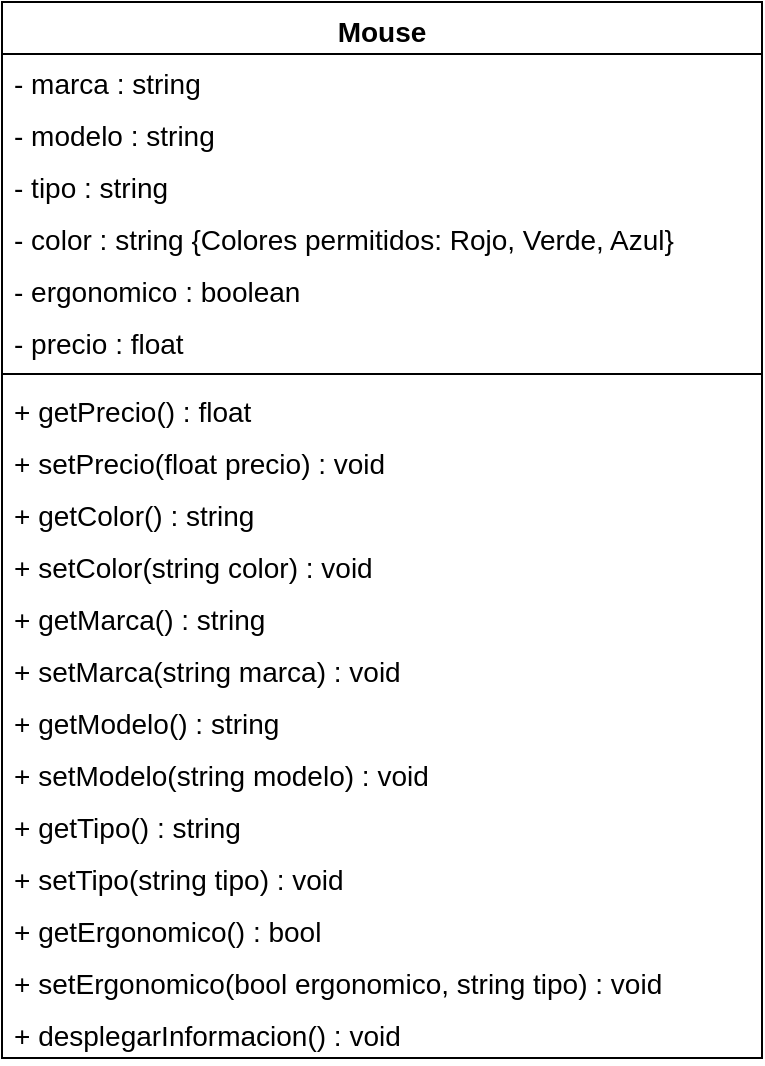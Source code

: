 <mxfile version="20.5.1" type="github">
  <diagram id="3I0p2mTRq_sJxFSzwgRq" name="Page-1">
    <mxGraphModel dx="868" dy="520" grid="1" gridSize="10" guides="1" tooltips="1" connect="1" arrows="1" fold="1" page="1" pageScale="1" pageWidth="827" pageHeight="1169" math="0" shadow="0">
      <root>
        <mxCell id="0" />
        <mxCell id="1" parent="0" />
        <mxCell id="d2mRjUpL5fEEVMCh5pt4-31" value="Mouse" style="swimlane;fontStyle=1;align=center;verticalAlign=top;childLayout=stackLayout;horizontal=1;startSize=26;horizontalStack=0;resizeParent=1;resizeParentMax=0;resizeLast=0;collapsible=1;marginBottom=0;fontSize=14;" parent="1" vertex="1">
          <mxGeometry x="224" y="40" width="380" height="528" as="geometry" />
        </mxCell>
        <mxCell id="d2mRjUpL5fEEVMCh5pt4-32" value="- marca : string" style="text;strokeColor=none;fillColor=none;align=left;verticalAlign=top;spacingLeft=4;spacingRight=4;overflow=hidden;rotatable=0;points=[[0,0.5],[1,0.5]];portConstraint=eastwest;fontSize=14;" parent="d2mRjUpL5fEEVMCh5pt4-31" vertex="1">
          <mxGeometry y="26" width="380" height="26" as="geometry" />
        </mxCell>
        <mxCell id="d2mRjUpL5fEEVMCh5pt4-43" value="- modelo : string" style="text;strokeColor=none;fillColor=none;align=left;verticalAlign=top;spacingLeft=4;spacingRight=4;overflow=hidden;rotatable=0;points=[[0,0.5],[1,0.5]];portConstraint=eastwest;fontSize=14;" parent="d2mRjUpL5fEEVMCh5pt4-31" vertex="1">
          <mxGeometry y="52" width="380" height="26" as="geometry" />
        </mxCell>
        <mxCell id="d2mRjUpL5fEEVMCh5pt4-35" value="- tipo : string" style="text;strokeColor=none;fillColor=none;align=left;verticalAlign=top;spacingLeft=4;spacingRight=4;overflow=hidden;rotatable=0;points=[[0,0.5],[1,0.5]];portConstraint=eastwest;fontSize=14;" parent="d2mRjUpL5fEEVMCh5pt4-31" vertex="1">
          <mxGeometry y="78" width="380" height="26" as="geometry" />
        </mxCell>
        <mxCell id="d2mRjUpL5fEEVMCh5pt4-36" value="- color : string {Colores permitidos: Rojo, Verde, Azul}" style="text;strokeColor=none;fillColor=none;align=left;verticalAlign=top;spacingLeft=4;spacingRight=4;overflow=hidden;rotatable=0;points=[[0,0.5],[1,0.5]];portConstraint=eastwest;fontSize=14;" parent="d2mRjUpL5fEEVMCh5pt4-31" vertex="1">
          <mxGeometry y="104" width="380" height="26" as="geometry" />
        </mxCell>
        <mxCell id="d2mRjUpL5fEEVMCh5pt4-37" value="- ergonomico : boolean" style="text;strokeColor=none;fillColor=none;align=left;verticalAlign=top;spacingLeft=4;spacingRight=4;overflow=hidden;rotatable=0;points=[[0,0.5],[1,0.5]];portConstraint=eastwest;fontSize=14;" parent="d2mRjUpL5fEEVMCh5pt4-31" vertex="1">
          <mxGeometry y="130" width="380" height="26" as="geometry" />
        </mxCell>
        <mxCell id="d2mRjUpL5fEEVMCh5pt4-41" value="- precio : float" style="text;strokeColor=none;fillColor=none;align=left;verticalAlign=top;spacingLeft=4;spacingRight=4;overflow=hidden;rotatable=0;points=[[0,0.5],[1,0.5]];portConstraint=eastwest;fontSize=14;" parent="d2mRjUpL5fEEVMCh5pt4-31" vertex="1">
          <mxGeometry y="156" width="380" height="26" as="geometry" />
        </mxCell>
        <mxCell id="d2mRjUpL5fEEVMCh5pt4-33" value="" style="line;strokeWidth=1;fillColor=none;align=left;verticalAlign=middle;spacingTop=-1;spacingLeft=3;spacingRight=3;rotatable=0;labelPosition=right;points=[];portConstraint=eastwest;fontSize=14;" parent="d2mRjUpL5fEEVMCh5pt4-31" vertex="1">
          <mxGeometry y="182" width="380" height="8" as="geometry" />
        </mxCell>
        <mxCell id="d2mRjUpL5fEEVMCh5pt4-44" value="+ getPrecio() : float" style="text;strokeColor=none;fillColor=none;align=left;verticalAlign=top;spacingLeft=4;spacingRight=4;overflow=hidden;rotatable=0;points=[[0,0.5],[1,0.5]];portConstraint=eastwest;fontSize=14;" parent="d2mRjUpL5fEEVMCh5pt4-31" vertex="1">
          <mxGeometry y="190" width="380" height="26" as="geometry" />
        </mxCell>
        <mxCell id="d2mRjUpL5fEEVMCh5pt4-45" value="+ setPrecio(float precio) : void" style="text;strokeColor=none;fillColor=none;align=left;verticalAlign=top;spacingLeft=4;spacingRight=4;overflow=hidden;rotatable=0;points=[[0,0.5],[1,0.5]];portConstraint=eastwest;fontSize=14;" parent="d2mRjUpL5fEEVMCh5pt4-31" vertex="1">
          <mxGeometry y="216" width="380" height="26" as="geometry" />
        </mxCell>
        <mxCell id="d2mRjUpL5fEEVMCh5pt4-46" value="+ getColor() : string" style="text;strokeColor=none;fillColor=none;align=left;verticalAlign=top;spacingLeft=4;spacingRight=4;overflow=hidden;rotatable=0;points=[[0,0.5],[1,0.5]];portConstraint=eastwest;fontSize=14;" parent="d2mRjUpL5fEEVMCh5pt4-31" vertex="1">
          <mxGeometry y="242" width="380" height="26" as="geometry" />
        </mxCell>
        <mxCell id="d2mRjUpL5fEEVMCh5pt4-47" value="+ setColor(string color) : void" style="text;strokeColor=none;fillColor=none;align=left;verticalAlign=top;spacingLeft=4;spacingRight=4;overflow=hidden;rotatable=0;points=[[0,0.5],[1,0.5]];portConstraint=eastwest;fontSize=14;" parent="d2mRjUpL5fEEVMCh5pt4-31" vertex="1">
          <mxGeometry y="268" width="380" height="26" as="geometry" />
        </mxCell>
        <mxCell id="42LMn7rZVzT3c8f_ggXT-2" value="+ getMarca() : string" style="text;strokeColor=none;fillColor=none;align=left;verticalAlign=top;spacingLeft=4;spacingRight=4;overflow=hidden;rotatable=0;points=[[0,0.5],[1,0.5]];portConstraint=eastwest;fontSize=14;" parent="d2mRjUpL5fEEVMCh5pt4-31" vertex="1">
          <mxGeometry y="294" width="380" height="26" as="geometry" />
        </mxCell>
        <mxCell id="42LMn7rZVzT3c8f_ggXT-3" value="+ setMarca(string marca) : void" style="text;strokeColor=none;fillColor=none;align=left;verticalAlign=top;spacingLeft=4;spacingRight=4;overflow=hidden;rotatable=0;points=[[0,0.5],[1,0.5]];portConstraint=eastwest;fontSize=14;" parent="d2mRjUpL5fEEVMCh5pt4-31" vertex="1">
          <mxGeometry y="320" width="380" height="26" as="geometry" />
        </mxCell>
        <mxCell id="42LMn7rZVzT3c8f_ggXT-4" value="+ getModelo() : string" style="text;strokeColor=none;fillColor=none;align=left;verticalAlign=top;spacingLeft=4;spacingRight=4;overflow=hidden;rotatable=0;points=[[0,0.5],[1,0.5]];portConstraint=eastwest;fontSize=14;" parent="d2mRjUpL5fEEVMCh5pt4-31" vertex="1">
          <mxGeometry y="346" width="380" height="26" as="geometry" />
        </mxCell>
        <mxCell id="42LMn7rZVzT3c8f_ggXT-5" value="+ setModelo(string modelo) : void" style="text;strokeColor=none;fillColor=none;align=left;verticalAlign=top;spacingLeft=4;spacingRight=4;overflow=hidden;rotatable=0;points=[[0,0.5],[1,0.5]];portConstraint=eastwest;fontSize=14;" parent="d2mRjUpL5fEEVMCh5pt4-31" vertex="1">
          <mxGeometry y="372" width="380" height="26" as="geometry" />
        </mxCell>
        <mxCell id="42LMn7rZVzT3c8f_ggXT-6" value="+ getTipo() : string" style="text;strokeColor=none;fillColor=none;align=left;verticalAlign=top;spacingLeft=4;spacingRight=4;overflow=hidden;rotatable=0;points=[[0,0.5],[1,0.5]];portConstraint=eastwest;fontSize=14;" parent="d2mRjUpL5fEEVMCh5pt4-31" vertex="1">
          <mxGeometry y="398" width="380" height="26" as="geometry" />
        </mxCell>
        <mxCell id="42LMn7rZVzT3c8f_ggXT-7" value="+ setTipo(string tipo) : void" style="text;strokeColor=none;fillColor=none;align=left;verticalAlign=top;spacingLeft=4;spacingRight=4;overflow=hidden;rotatable=0;points=[[0,0.5],[1,0.5]];portConstraint=eastwest;fontSize=14;" parent="d2mRjUpL5fEEVMCh5pt4-31" vertex="1">
          <mxGeometry y="424" width="380" height="26" as="geometry" />
        </mxCell>
        <mxCell id="42LMn7rZVzT3c8f_ggXT-8" value="+ getErgonomico() : bool" style="text;strokeColor=none;fillColor=none;align=left;verticalAlign=top;spacingLeft=4;spacingRight=4;overflow=hidden;rotatable=0;points=[[0,0.5],[1,0.5]];portConstraint=eastwest;fontSize=14;" parent="d2mRjUpL5fEEVMCh5pt4-31" vertex="1">
          <mxGeometry y="450" width="380" height="26" as="geometry" />
        </mxCell>
        <mxCell id="42LMn7rZVzT3c8f_ggXT-9" value="+ setErgonomico(bool ergonomico, string tipo) : void" style="text;strokeColor=none;fillColor=none;align=left;verticalAlign=top;spacingLeft=4;spacingRight=4;overflow=hidden;rotatable=0;points=[[0,0.5],[1,0.5]];portConstraint=eastwest;fontSize=14;" parent="d2mRjUpL5fEEVMCh5pt4-31" vertex="1">
          <mxGeometry y="476" width="380" height="26" as="geometry" />
        </mxCell>
        <mxCell id="mRydxMA_sjRoWrlnV-E4-1" value="+ desplegarInformacion() : void" style="text;strokeColor=none;fillColor=none;align=left;verticalAlign=top;spacingLeft=4;spacingRight=4;overflow=hidden;rotatable=0;points=[[0,0.5],[1,0.5]];portConstraint=eastwest;fontSize=14;" parent="d2mRjUpL5fEEVMCh5pt4-31" vertex="1">
          <mxGeometry y="502" width="380" height="26" as="geometry" />
        </mxCell>
      </root>
    </mxGraphModel>
  </diagram>
</mxfile>
